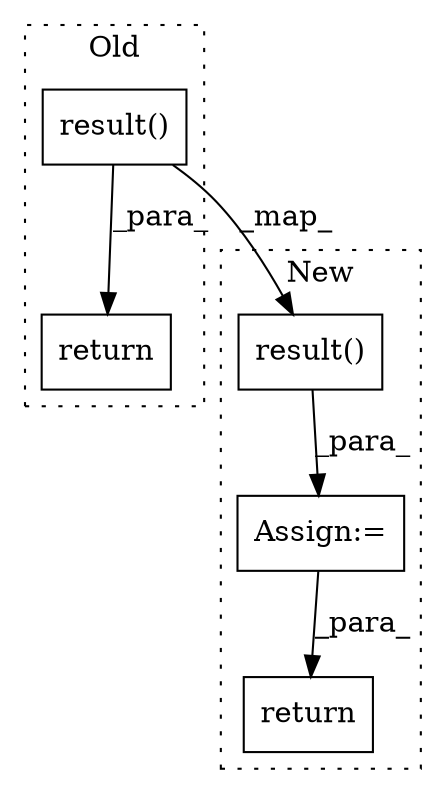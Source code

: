 digraph G {
subgraph cluster0 {
1 [label="result()" a="75" s="9218" l="15" shape="box"];
4 [label="return" a="93" s="9211" l="7" shape="box"];
label = "Old";
style="dotted";
}
subgraph cluster1 {
2 [label="result()" a="75" s="9851" l="15" shape="box"];
3 [label="Assign:=" a="68" s="9848" l="3" shape="box"];
5 [label="return" a="93" s="9968" l="7" shape="box"];
label = "New";
style="dotted";
}
1 -> 4 [label="_para_"];
1 -> 2 [label="_map_"];
2 -> 3 [label="_para_"];
3 -> 5 [label="_para_"];
}
